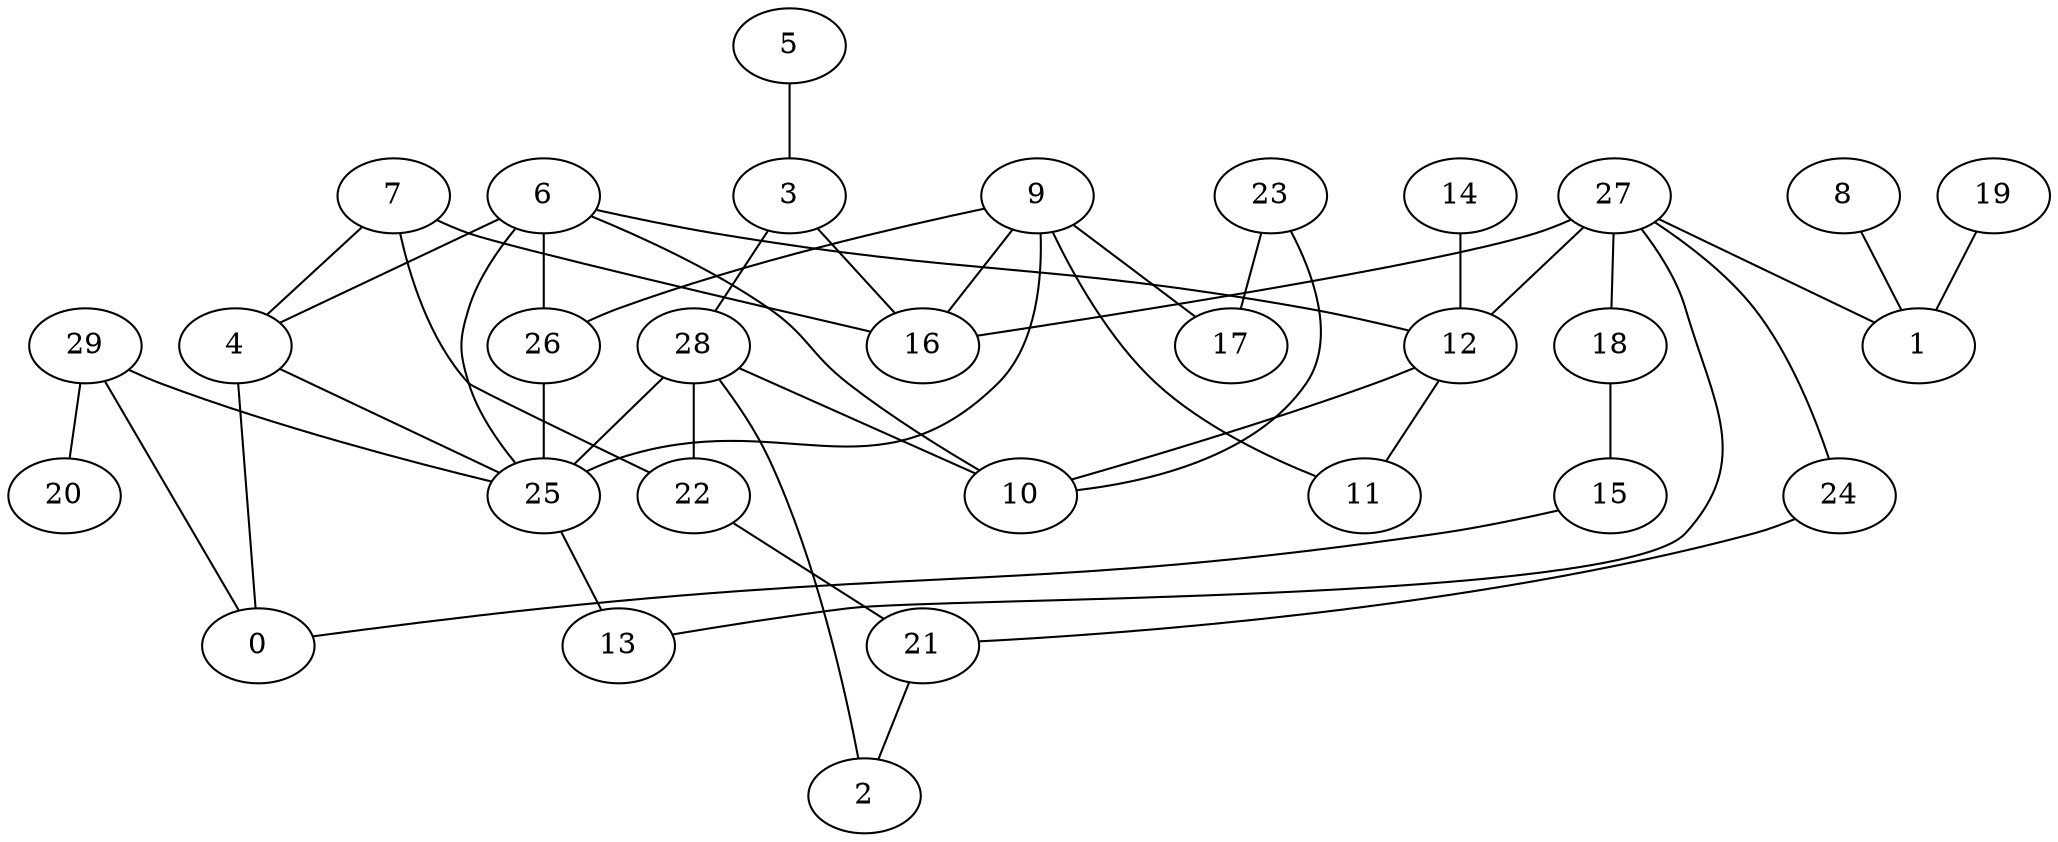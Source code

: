 digraph GG_graph {

subgraph G_graph {
edge [color = black]
"18" -> "15" [dir = none]
"12" -> "10" [dir = none]
"12" -> "11" [dir = none]
"29" -> "20" [dir = none]
"29" -> "25" [dir = none]
"15" -> "0" [dir = none]
"9" -> "17" [dir = none]
"9" -> "16" [dir = none]
"22" -> "21" [dir = none]
"4" -> "0" [dir = none]
"4" -> "25" [dir = none]
"27" -> "24" [dir = none]
"27" -> "13" [dir = none]
"27" -> "1" [dir = none]
"27" -> "12" [dir = none]
"27" -> "16" [dir = none]
"28" -> "22" [dir = none]
"28" -> "2" [dir = none]
"28" -> "25" [dir = none]
"7" -> "4" [dir = none]
"19" -> "1" [dir = none]
"3" -> "16" [dir = none]
"3" -> "28" [dir = none]
"6" -> "12" [dir = none]
"14" -> "12" [dir = none]
"26" -> "25" [dir = none]
"5" -> "3" [dir = none]
"23" -> "17" [dir = none]
"8" -> "1" [dir = none]
"21" -> "2" [dir = none]
"6" -> "26" [dir = none]
"6" -> "10" [dir = none]
"25" -> "13" [dir = none]
"28" -> "10" [dir = none]
"9" -> "25" [dir = none]
"27" -> "18" [dir = none]
"23" -> "10" [dir = none]
"6" -> "25" [dir = none]
"6" -> "4" [dir = none]
"29" -> "0" [dir = none]
"24" -> "21" [dir = none]
"7" -> "22" [dir = none]
"9" -> "26" [dir = none]
"9" -> "11" [dir = none]
"7" -> "16" [dir = none]
}

}
